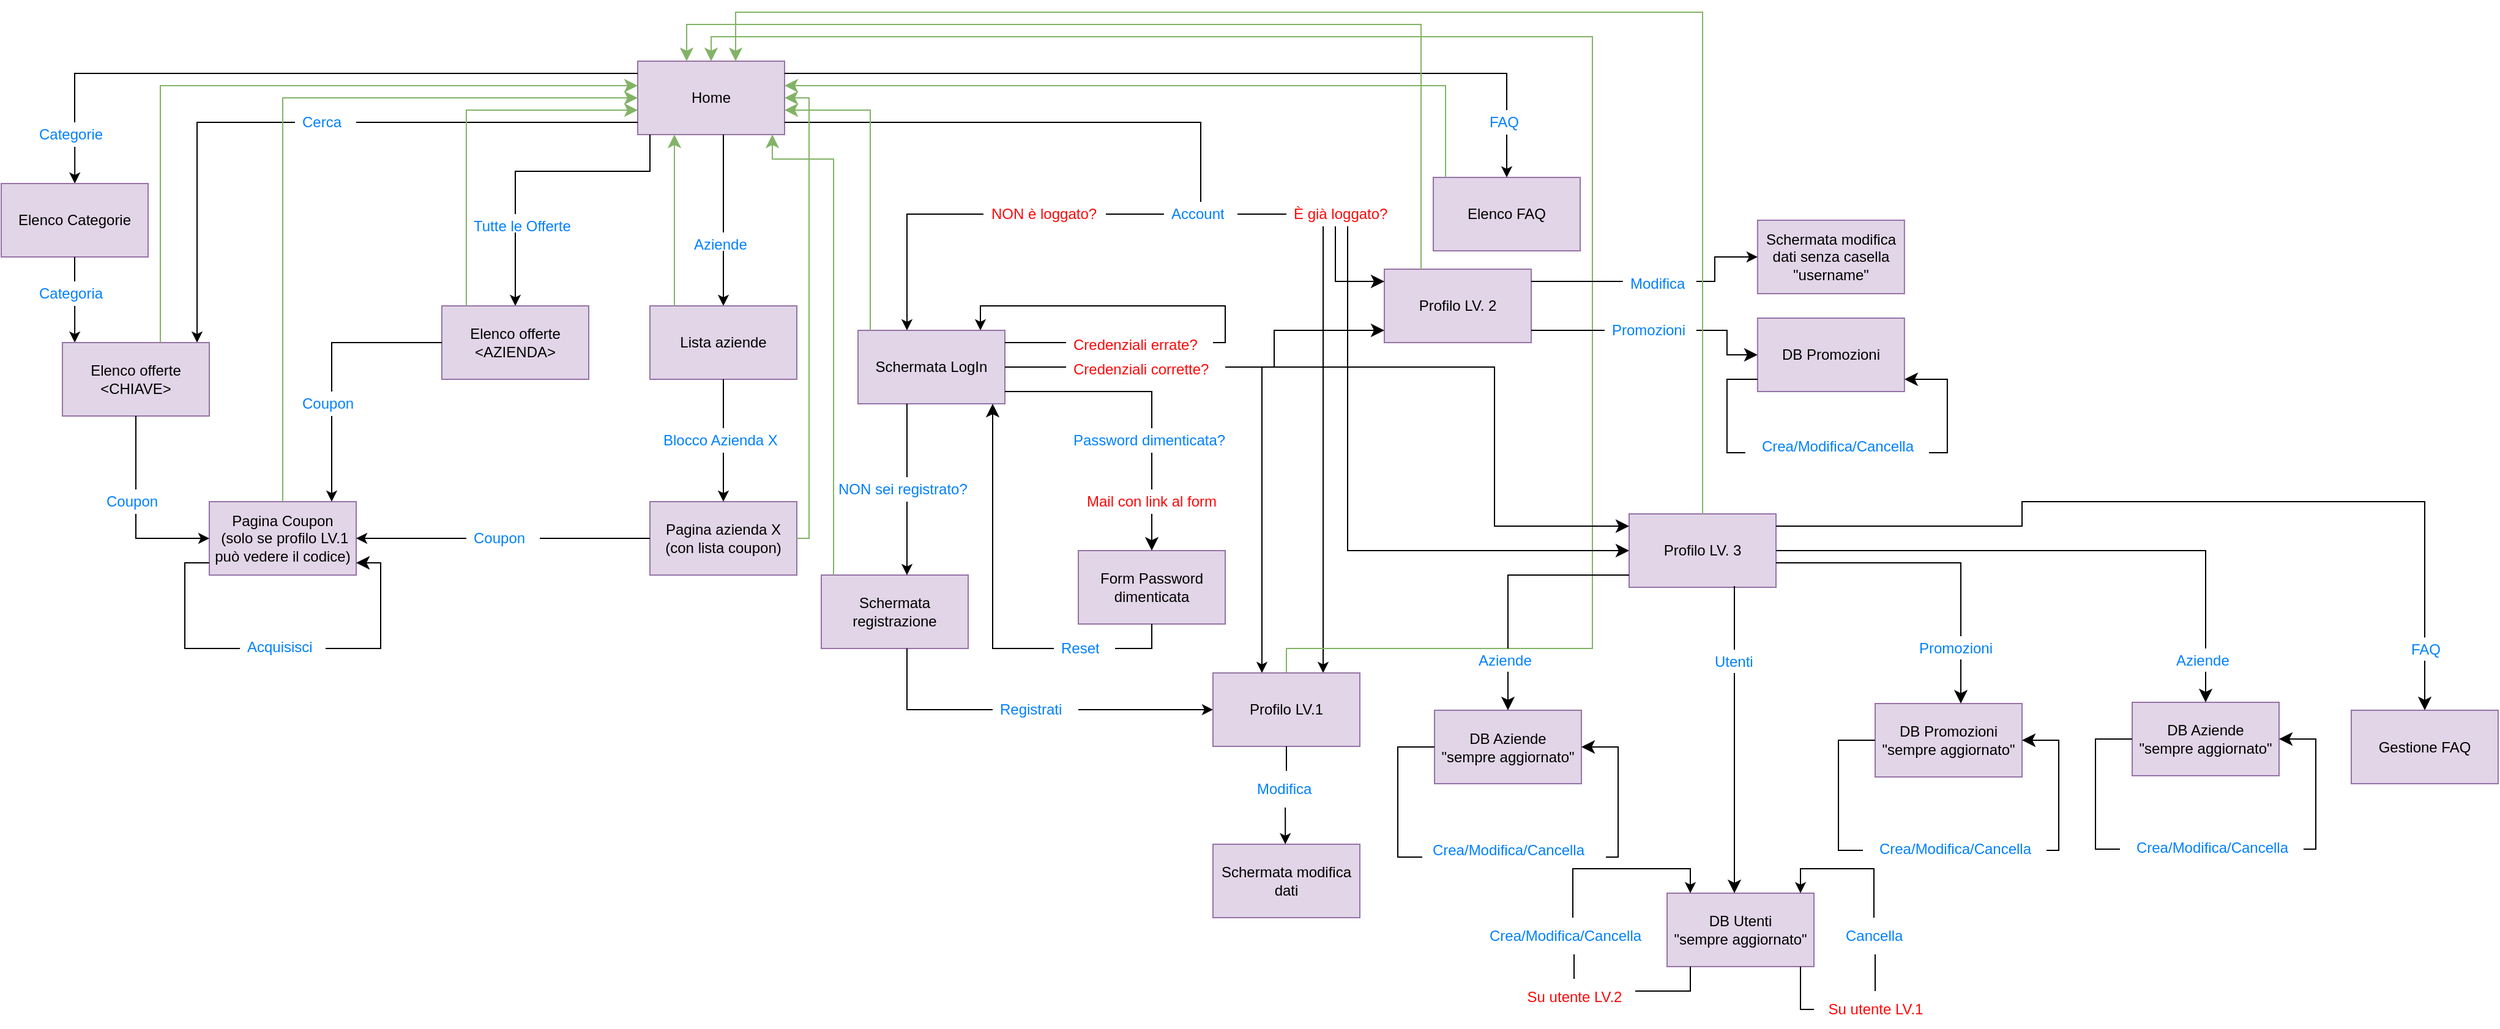 <mxfile version="21.2.9" type="device">
  <diagram name="Page-1" id="c4S2D4guLHL56aYuTjdg">
    <mxGraphModel dx="2358" dy="1069" grid="1" gridSize="10" guides="1" tooltips="1" connect="1" arrows="1" fold="1" page="1" pageScale="1" pageWidth="827" pageHeight="1169" math="0" shadow="0">
      <root>
        <mxCell id="0" />
        <mxCell id="1" parent="0" />
        <mxCell id="8zPGC6kLLm4aPPDFNiIK-1" value="&lt;div&gt;Home&lt;/div&gt;" style="rounded=0;whiteSpace=wrap;html=1;fillColor=#e1d5e7;strokeColor=#9673a6;" parent="1" vertex="1">
          <mxGeometry x="740" y="120" width="120" height="60" as="geometry" />
        </mxCell>
        <mxCell id="8zPGC6kLLm4aPPDFNiIK-8" value="" style="endArrow=classic;html=1;rounded=0;movable=1;resizable=1;rotatable=1;deletable=1;editable=1;locked=0;connectable=1;edgeStyle=orthogonalEdgeStyle;" parent="1" source="NcC6NG_0m3Hqj47DifXg-135" target="8zPGC6kLLm4aPPDFNiIK-15" edge="1">
          <mxGeometry width="50" height="50" relative="1" as="geometry">
            <mxPoint x="590" y="530" as="sourcePoint" />
            <mxPoint x="250" y="240" as="targetPoint" />
            <Array as="points">
              <mxPoint x="280" y="300" />
              <mxPoint x="280" y="300" />
            </Array>
          </mxGeometry>
        </mxCell>
        <mxCell id="8zPGC6kLLm4aPPDFNiIK-9" value="" style="endArrow=classic;html=1;rounded=0;edgeStyle=orthogonalEdgeStyle;" parent="1" source="NcC6NG_0m3Hqj47DifXg-2" target="8zPGC6kLLm4aPPDFNiIK-15" edge="1">
          <mxGeometry width="50" height="50" relative="1" as="geometry">
            <mxPoint x="600" y="160" as="sourcePoint" />
            <mxPoint x="450" y="240" as="targetPoint" />
            <Array as="points">
              <mxPoint x="380" y="170" />
            </Array>
          </mxGeometry>
        </mxCell>
        <mxCell id="8zPGC6kLLm4aPPDFNiIK-10" value="" style="endArrow=classic;html=1;rounded=0;edgeStyle=orthogonalEdgeStyle;" parent="1" source="NcC6NG_0m3Hqj47DifXg-5" target="8zPGC6kLLm4aPPDFNiIK-14" edge="1">
          <mxGeometry width="50" height="50" relative="1" as="geometry">
            <mxPoint x="610" y="170" as="sourcePoint" />
            <mxPoint x="650" y="240" as="targetPoint" />
            <Array as="points">
              <mxPoint x="640" y="300" />
              <mxPoint x="640" y="300" />
            </Array>
          </mxGeometry>
        </mxCell>
        <mxCell id="8zPGC6kLLm4aPPDFNiIK-11" value="" style="endArrow=classic;html=1;rounded=0;edgeStyle=orthogonalEdgeStyle;" parent="1" source="NcC6NG_0m3Hqj47DifXg-7" target="8zPGC6kLLm4aPPDFNiIK-16" edge="1">
          <mxGeometry width="50" height="50" relative="1" as="geometry">
            <mxPoint x="636" y="190" as="sourcePoint" />
            <mxPoint x="850" y="240" as="targetPoint" />
            <Array as="points">
              <mxPoint x="810" y="300" />
              <mxPoint x="810" y="300" />
            </Array>
          </mxGeometry>
        </mxCell>
        <mxCell id="8zPGC6kLLm4aPPDFNiIK-12" value="" style="endArrow=none;html=1;rounded=0;edgeStyle=orthogonalEdgeStyle;" parent="1" source="8zPGC6kLLm4aPPDFNiIK-1" target="NcC6NG_0m3Hqj47DifXg-10" edge="1">
          <mxGeometry width="50" height="50" relative="1" as="geometry">
            <mxPoint x="600" y="168" as="sourcePoint" />
            <mxPoint x="1130" y="240" as="targetPoint" />
            <Array as="points">
              <mxPoint x="1200" y="170" />
              <mxPoint x="1200" y="245" />
            </Array>
          </mxGeometry>
        </mxCell>
        <mxCell id="8zPGC6kLLm4aPPDFNiIK-13" value="" style="endArrow=none;html=1;rounded=0;edgeStyle=orthogonalEdgeStyle;" parent="1" source="8zPGC6kLLm4aPPDFNiIK-1" target="NcC6NG_0m3Hqj47DifXg-13" edge="1">
          <mxGeometry width="50" height="50" relative="1" as="geometry">
            <mxPoint x="600" y="160" as="sourcePoint" />
            <mxPoint x="1450" y="160" as="targetPoint" />
            <Array as="points">
              <mxPoint x="1450" y="130" />
            </Array>
          </mxGeometry>
        </mxCell>
        <mxCell id="8zPGC6kLLm4aPPDFNiIK-14" value="&lt;div&gt;Elenco offerte&lt;/div&gt;&lt;div&gt;&amp;lt;AZIENDA&amp;gt;&lt;/div&gt;" style="rounded=0;whiteSpace=wrap;html=1;fillColor=#e1d5e7;strokeColor=#9673a6;" parent="1" vertex="1">
          <mxGeometry x="580" y="320" width="120" height="60" as="geometry" />
        </mxCell>
        <mxCell id="8zPGC6kLLm4aPPDFNiIK-15" value="&lt;div&gt;Elenco offerte&lt;/div&gt;&lt;div&gt;&amp;lt;CHIAVE&amp;gt;&lt;/div&gt;" style="rounded=0;whiteSpace=wrap;html=1;fillColor=#e1d5e7;strokeColor=#9673a6;" parent="1" vertex="1">
          <mxGeometry x="270" y="350" width="120" height="60" as="geometry" />
        </mxCell>
        <mxCell id="8zPGC6kLLm4aPPDFNiIK-16" value="Lista aziende" style="rounded=0;whiteSpace=wrap;html=1;fillColor=#e1d5e7;strokeColor=#9673a6;" parent="1" vertex="1">
          <mxGeometry x="750" y="320" width="120" height="60" as="geometry" />
        </mxCell>
        <mxCell id="8zPGC6kLLm4aPPDFNiIK-17" value="&lt;div&gt;Pagina azienda X&lt;br&gt;&lt;/div&gt;&lt;div&gt;(con lista coupon)&lt;br&gt;&lt;/div&gt;" style="rounded=0;whiteSpace=wrap;html=1;fillColor=#e1d5e7;strokeColor=#9673a6;" parent="1" vertex="1">
          <mxGeometry x="750" y="480" width="120" height="60" as="geometry" />
        </mxCell>
        <mxCell id="8zPGC6kLLm4aPPDFNiIK-18" value="&lt;div&gt;Pagina Coupon&lt;/div&gt;&lt;div&gt;&amp;nbsp;(solo se profilo LV.1 può vedere il codice)&lt;/div&gt;" style="rounded=0;whiteSpace=wrap;html=1;fillColor=#e1d5e7;strokeColor=#9673a6;" parent="1" vertex="1">
          <mxGeometry x="390" y="480" width="120" height="60" as="geometry" />
        </mxCell>
        <mxCell id="8zPGC6kLLm4aPPDFNiIK-19" value="&lt;div&gt;Schermata LogIn&lt;/div&gt;" style="rounded=0;whiteSpace=wrap;html=1;fillColor=#e1d5e7;strokeColor=#9673a6;" parent="1" vertex="1">
          <mxGeometry x="920" y="340" width="120" height="60" as="geometry" />
        </mxCell>
        <mxCell id="8zPGC6kLLm4aPPDFNiIK-20" value="&lt;div&gt;Elenco FAQ&lt;/div&gt;" style="rounded=0;whiteSpace=wrap;html=1;fillColor=#e1d5e7;strokeColor=#9673a6;" parent="1" vertex="1">
          <mxGeometry x="1390" y="215" width="120" height="60" as="geometry" />
        </mxCell>
        <mxCell id="8zPGC6kLLm4aPPDFNiIK-23" value="" style="endArrow=classic;html=1;rounded=0;edgeStyle=orthogonalEdgeStyle;" parent="1" source="NcC6NG_0m3Hqj47DifXg-137" target="8zPGC6kLLm4aPPDFNiIK-18" edge="1">
          <mxGeometry width="50" height="50" relative="1" as="geometry">
            <mxPoint x="760" y="430" as="sourcePoint" />
            <mxPoint x="810" y="380" as="targetPoint" />
            <Array as="points">
              <mxPoint x="330" y="510" />
            </Array>
          </mxGeometry>
        </mxCell>
        <mxCell id="8zPGC6kLLm4aPPDFNiIK-24" value="" style="endArrow=classic;html=1;rounded=0;edgeStyle=orthogonalEdgeStyle;" parent="1" source="NcC6NG_0m3Hqj47DifXg-13" target="8zPGC6kLLm4aPPDFNiIK-20" edge="1">
          <mxGeometry width="50" height="50" relative="1" as="geometry">
            <mxPoint x="1450" y="300" as="sourcePoint" />
            <mxPoint x="1010" y="380" as="targetPoint" />
            <Array as="points">
              <mxPoint x="1450" y="230" />
              <mxPoint x="1450" y="230" />
            </Array>
          </mxGeometry>
        </mxCell>
        <mxCell id="8zPGC6kLLm4aPPDFNiIK-27" value="Schermata registrazione" style="rounded=0;whiteSpace=wrap;html=1;fillColor=#e1d5e7;strokeColor=#9673a6;" parent="1" vertex="1">
          <mxGeometry x="890" y="540" width="120" height="60" as="geometry" />
        </mxCell>
        <mxCell id="8zPGC6kLLm4aPPDFNiIK-29" value="" style="endArrow=classic;html=1;rounded=0;edgeStyle=orthogonalEdgeStyle;" parent="1" source="NcC6NG_0m3Hqj47DifXg-22" target="8zPGC6kLLm4aPPDFNiIK-27" edge="1">
          <mxGeometry width="50" height="50" relative="1" as="geometry">
            <mxPoint x="1140" y="410" as="sourcePoint" />
            <mxPoint x="1260" y="470" as="targetPoint" />
            <Array as="points">
              <mxPoint x="960" y="490" />
              <mxPoint x="960" y="490" />
            </Array>
          </mxGeometry>
        </mxCell>
        <mxCell id="8zPGC6kLLm4aPPDFNiIK-30" value="" style="endArrow=classic;html=1;rounded=0;edgeStyle=orthogonalEdgeStyle;" parent="1" source="NcC6NG_0m3Hqj47DifXg-34" target="8zPGC6kLLm4aPPDFNiIK-26" edge="1">
          <mxGeometry width="50" height="50" relative="1" as="geometry">
            <mxPoint x="760" y="480" as="sourcePoint" />
            <mxPoint x="1170" y="650" as="targetPoint" />
            <Array as="points" />
          </mxGeometry>
        </mxCell>
        <mxCell id="8zPGC6kLLm4aPPDFNiIK-32" value="" style="endArrow=classic;html=1;rounded=0;edgeStyle=orthogonalEdgeStyle;" parent="1" source="NcC6NG_0m3Hqj47DifXg-38" target="8zPGC6kLLm4aPPDFNiIK-18" edge="1">
          <mxGeometry width="50" height="50" relative="1" as="geometry">
            <mxPoint x="760" y="500" as="sourcePoint" />
            <mxPoint x="810" y="450" as="targetPoint" />
            <Array as="points">
              <mxPoint x="490" y="440" />
              <mxPoint x="490" y="440" />
            </Array>
          </mxGeometry>
        </mxCell>
        <mxCell id="8zPGC6kLLm4aPPDFNiIK-34" value="" style="endArrow=classic;html=1;rounded=0;" parent="1" source="NcC6NG_0m3Hqj47DifXg-36" target="8zPGC6kLLm4aPPDFNiIK-17" edge="1">
          <mxGeometry width="50" height="50" relative="1" as="geometry">
            <mxPoint x="760" y="500" as="sourcePoint" />
            <mxPoint x="810" y="450" as="targetPoint" />
          </mxGeometry>
        </mxCell>
        <mxCell id="8zPGC6kLLm4aPPDFNiIK-35" value="" style="endArrow=classic;html=1;rounded=0;edgeStyle=orthogonalEdgeStyle;" parent="1" source="NcC6NG_0m3Hqj47DifXg-133" target="8zPGC6kLLm4aPPDFNiIK-18" edge="1">
          <mxGeometry width="50" height="50" relative="1" as="geometry">
            <mxPoint x="760" y="500" as="sourcePoint" />
            <mxPoint x="810" y="450" as="targetPoint" />
          </mxGeometry>
        </mxCell>
        <mxCell id="NcC6NG_0m3Hqj47DifXg-3" value="" style="endArrow=none;html=1;rounded=0;edgeStyle=orthogonalEdgeStyle;" parent="1" source="8zPGC6kLLm4aPPDFNiIK-1" target="NcC6NG_0m3Hqj47DifXg-2" edge="1">
          <mxGeometry width="50" height="50" relative="1" as="geometry">
            <mxPoint x="740" y="150" as="sourcePoint" />
            <mxPoint x="450" y="240" as="targetPoint" />
            <Array as="points">
              <mxPoint x="550" y="170" />
              <mxPoint x="550" y="170" />
            </Array>
          </mxGeometry>
        </mxCell>
        <mxCell id="NcC6NG_0m3Hqj47DifXg-2" value="Cerca" style="text;strokeColor=none;fillColor=none;align=left;verticalAlign=middle;spacingLeft=4;spacingRight=4;overflow=hidden;points=[[0,0.5],[1,0.5]];portConstraint=eastwest;rotatable=0;whiteSpace=wrap;html=1;fontColor=#0080FF;" parent="1" vertex="1">
          <mxGeometry x="460" y="160" width="50" height="20" as="geometry" />
        </mxCell>
        <mxCell id="NcC6NG_0m3Hqj47DifXg-4" value="" style="endArrow=none;html=1;rounded=0;movable=1;resizable=1;rotatable=1;deletable=1;editable=1;locked=0;connectable=1;edgeStyle=orthogonalEdgeStyle;" parent="1" source="8zPGC6kLLm4aPPDFNiIK-1" target="NcC6NG_0m3Hqj47DifXg-1" edge="1">
          <mxGeometry width="50" height="50" relative="1" as="geometry">
            <mxPoint x="740" y="150" as="sourcePoint" />
            <mxPoint x="250" y="240" as="targetPoint" />
            <Array as="points">
              <mxPoint x="280" y="130" />
            </Array>
          </mxGeometry>
        </mxCell>
        <mxCell id="NcC6NG_0m3Hqj47DifXg-1" value="&lt;div&gt;Categorie&lt;/div&gt;" style="text;strokeColor=none;fillColor=none;align=left;verticalAlign=middle;spacingLeft=4;spacingRight=4;overflow=hidden;points=[[0,0.5],[1,0.5]];portConstraint=eastwest;rotatable=0;whiteSpace=wrap;html=1;fontColor=#0080ff;" parent="1" vertex="1">
          <mxGeometry x="245.06" y="170" width="70" height="20" as="geometry" />
        </mxCell>
        <mxCell id="NcC6NG_0m3Hqj47DifXg-6" value="" style="endArrow=none;html=1;rounded=0;edgeStyle=orthogonalEdgeStyle;" parent="1" source="8zPGC6kLLm4aPPDFNiIK-1" target="NcC6NG_0m3Hqj47DifXg-5" edge="1">
          <mxGeometry width="50" height="50" relative="1" as="geometry">
            <mxPoint x="740" y="150" as="sourcePoint" />
            <mxPoint x="650" y="240" as="targetPoint" />
            <Array as="points">
              <mxPoint x="750" y="210" />
              <mxPoint x="640" y="210" />
            </Array>
          </mxGeometry>
        </mxCell>
        <mxCell id="NcC6NG_0m3Hqj47DifXg-5" value="&lt;div&gt;Tutte le Offerte&lt;/div&gt;" style="text;strokeColor=none;fillColor=none;align=left;verticalAlign=middle;spacingLeft=4;spacingRight=4;overflow=hidden;points=[[0,0.5],[1,0.5]];portConstraint=eastwest;rotatable=0;whiteSpace=wrap;html=1;fontColor=#0080ff;" parent="1" vertex="1">
          <mxGeometry x="600" y="245" width="90" height="15" as="geometry" />
        </mxCell>
        <mxCell id="NcC6NG_0m3Hqj47DifXg-7" value="&lt;div&gt;Aziende&lt;/div&gt;" style="text;strokeColor=none;fillColor=none;align=left;verticalAlign=middle;spacingLeft=4;spacingRight=4;overflow=hidden;points=[[0,0.5],[1,0.5]];portConstraint=eastwest;rotatable=0;whiteSpace=wrap;html=1;fontColor=#0080FF;" parent="1" vertex="1">
          <mxGeometry x="780" y="260" width="60" height="15" as="geometry" />
        </mxCell>
        <mxCell id="NcC6NG_0m3Hqj47DifXg-9" value="" style="endArrow=none;html=1;rounded=0;edgeStyle=orthogonalEdgeStyle;" parent="1" source="8zPGC6kLLm4aPPDFNiIK-1" target="NcC6NG_0m3Hqj47DifXg-7" edge="1">
          <mxGeometry width="50" height="50" relative="1" as="geometry">
            <mxPoint x="920" y="255" as="sourcePoint" />
            <mxPoint x="860" y="350" as="targetPoint" />
            <Array as="points">
              <mxPoint x="810" y="220" />
              <mxPoint x="810" y="220" />
            </Array>
          </mxGeometry>
        </mxCell>
        <mxCell id="NcC6NG_0m3Hqj47DifXg-10" value="&lt;div&gt;Account&lt;/div&gt;" style="text;strokeColor=none;fillColor=none;align=left;verticalAlign=middle;spacingLeft=4;spacingRight=4;overflow=hidden;points=[[0,0.5],[1,0.5]];portConstraint=eastwest;rotatable=0;whiteSpace=wrap;html=1;fontColor=#0080FF;" parent="1" vertex="1">
          <mxGeometry x="1170" y="235" width="60" height="20" as="geometry" />
        </mxCell>
        <mxCell id="NcC6NG_0m3Hqj47DifXg-12" value="" style="endArrow=classic;html=1;rounded=0;edgeStyle=orthogonalEdgeStyle;" parent="1" source="NcC6NG_0m3Hqj47DifXg-18" target="8zPGC6kLLm4aPPDFNiIK-19" edge="1">
          <mxGeometry width="50" height="50" relative="1" as="geometry">
            <mxPoint x="1050" y="220" as="sourcePoint" />
            <mxPoint x="1270" y="220" as="targetPoint" />
            <Array as="points">
              <mxPoint x="960" y="245" />
            </Array>
          </mxGeometry>
        </mxCell>
        <mxCell id="NcC6NG_0m3Hqj47DifXg-13" value="FAQ" style="text;strokeColor=none;fillColor=none;align=left;verticalAlign=middle;spacingLeft=4;spacingRight=4;overflow=hidden;points=[[0,0.5],[1,0.5]];portConstraint=eastwest;rotatable=0;whiteSpace=wrap;html=1;fontColor=#0080FF;" parent="1" vertex="1">
          <mxGeometry x="1430" y="160" width="40" height="20" as="geometry" />
        </mxCell>
        <mxCell id="NcC6NG_0m3Hqj47DifXg-15" value="" style="endArrow=classic;html=1;rounded=0;movable=1;resizable=1;rotatable=1;deletable=1;editable=1;locked=0;connectable=1;edgeStyle=orthogonalEdgeStyle;" parent="1" source="NcC6NG_0m3Hqj47DifXg-1" target="NcC6NG_0m3Hqj47DifXg-14" edge="1">
          <mxGeometry width="50" height="50" relative="1" as="geometry">
            <mxPoint x="280" y="200" as="sourcePoint" />
            <mxPoint x="280" y="320" as="targetPoint" />
            <Array as="points">
              <mxPoint x="280" y="210" />
              <mxPoint x="280" y="210" />
            </Array>
          </mxGeometry>
        </mxCell>
        <mxCell id="NcC6NG_0m3Hqj47DifXg-14" value="&lt;div&gt;Elenco Categorie&lt;/div&gt;" style="rounded=0;whiteSpace=wrap;html=1;fillColor=#e1d5e7;strokeColor=#9673a6;" parent="1" vertex="1">
          <mxGeometry x="220" y="220" width="120" height="60" as="geometry" />
        </mxCell>
        <mxCell id="NcC6NG_0m3Hqj47DifXg-17" value="" style="endArrow=none;html=1;rounded=0;edgeStyle=orthogonalEdgeStyle;" parent="1" source="NcC6NG_0m3Hqj47DifXg-10" target="NcC6NG_0m3Hqj47DifXg-16" edge="1">
          <mxGeometry width="50" height="50" relative="1" as="geometry">
            <mxPoint x="1150" y="245" as="sourcePoint" />
            <mxPoint x="1250" y="460" as="targetPoint" />
            <Array as="points" />
          </mxGeometry>
        </mxCell>
        <mxCell id="NcC6NG_0m3Hqj47DifXg-16" value="È già loggato?" style="text;strokeColor=none;fillColor=none;align=left;verticalAlign=middle;spacingLeft=4;spacingRight=4;overflow=hidden;points=[[0,0.5],[1,0.5]];portConstraint=eastwest;rotatable=0;whiteSpace=wrap;html=1;fontColor=#FF0808;" parent="1" vertex="1">
          <mxGeometry x="1270" y="235" width="90" height="20" as="geometry" />
        </mxCell>
        <mxCell id="NcC6NG_0m3Hqj47DifXg-19" value="" style="endArrow=none;html=1;rounded=0;edgeStyle=orthogonalEdgeStyle;" parent="1" source="NcC6NG_0m3Hqj47DifXg-10" target="NcC6NG_0m3Hqj47DifXg-18" edge="1">
          <mxGeometry width="50" height="50" relative="1" as="geometry">
            <mxPoint x="1090" y="245" as="sourcePoint" />
            <mxPoint x="1010" y="340" as="targetPoint" />
            <Array as="points" />
          </mxGeometry>
        </mxCell>
        <mxCell id="NcC6NG_0m3Hqj47DifXg-18" value="NON è loggato?" style="text;strokeColor=none;fillColor=none;align=left;verticalAlign=middle;spacingLeft=4;spacingRight=4;overflow=hidden;points=[[0,0.5],[1,0.5]];portConstraint=eastwest;rotatable=0;whiteSpace=wrap;html=1;fontColor=#FF0808;" parent="1" vertex="1">
          <mxGeometry x="1022.5" y="235" width="100" height="20" as="geometry" />
        </mxCell>
        <mxCell id="NcC6NG_0m3Hqj47DifXg-20" value="" style="endArrow=classic;html=1;rounded=0;edgeStyle=orthogonalEdgeStyle;" parent="1" source="NcC6NG_0m3Hqj47DifXg-16" target="8zPGC6kLLm4aPPDFNiIK-26" edge="1">
          <mxGeometry width="50" height="50" relative="1" as="geometry">
            <mxPoint x="1220" y="285" as="sourcePoint" />
            <mxPoint x="1315" y="620" as="targetPoint" />
            <Array as="points">
              <mxPoint x="1300" y="350" />
              <mxPoint x="1300" y="350" />
            </Array>
          </mxGeometry>
        </mxCell>
        <mxCell id="NcC6NG_0m3Hqj47DifXg-23" value="" style="endArrow=none;html=1;rounded=0;edgeStyle=orthogonalEdgeStyle;" parent="1" source="8zPGC6kLLm4aPPDFNiIK-19" target="NcC6NG_0m3Hqj47DifXg-22" edge="1">
          <mxGeometry width="50" height="50" relative="1" as="geometry">
            <mxPoint x="1010" y="400" as="sourcePoint" />
            <mxPoint x="1010" y="460" as="targetPoint" />
            <Array as="points">
              <mxPoint x="960" y="410" />
              <mxPoint x="960" y="410" />
            </Array>
          </mxGeometry>
        </mxCell>
        <mxCell id="NcC6NG_0m3Hqj47DifXg-22" value="&lt;font color=&quot;#0080ff&quot;&gt;NON sei registrato?&lt;/font&gt;" style="text;strokeColor=none;fillColor=none;align=left;verticalAlign=middle;spacingLeft=4;spacingRight=4;overflow=hidden;points=[[0,0.5],[1,0.5]];portConstraint=eastwest;rotatable=0;whiteSpace=wrap;html=1;fontColor=#FF0808;" parent="1" vertex="1">
          <mxGeometry x="897.5" y="460" width="125" height="20" as="geometry" />
        </mxCell>
        <mxCell id="NcC6NG_0m3Hqj47DifXg-24" value="" style="endArrow=classic;html=1;rounded=0;edgeStyle=orthogonalEdgeStyle;" parent="1" source="NcC6NG_0m3Hqj47DifXg-27" target="8zPGC6kLLm4aPPDFNiIK-26" edge="1">
          <mxGeometry width="50" height="50" relative="1" as="geometry">
            <mxPoint x="1060" y="470" as="sourcePoint" />
            <mxPoint x="1250.059" y="620" as="targetPoint" />
            <Array as="points">
              <mxPoint x="1250" y="370" />
            </Array>
          </mxGeometry>
        </mxCell>
        <mxCell id="NcC6NG_0m3Hqj47DifXg-28" value="" style="endArrow=none;html=1;rounded=0;edgeStyle=orthogonalEdgeStyle;" parent="1" source="8zPGC6kLLm4aPPDFNiIK-19" target="NcC6NG_0m3Hqj47DifXg-27" edge="1">
          <mxGeometry width="50" height="50" relative="1" as="geometry">
            <mxPoint x="1070" y="370" as="sourcePoint" />
            <mxPoint x="1270" y="520" as="targetPoint" />
            <Array as="points" />
          </mxGeometry>
        </mxCell>
        <mxCell id="NcC6NG_0m3Hqj47DifXg-27" value="Credenziali corrette?" style="text;strokeColor=none;fillColor=none;align=left;verticalAlign=middle;spacingLeft=4;spacingRight=4;overflow=hidden;points=[[0,0.5],[1,0.5]];portConstraint=eastwest;rotatable=0;whiteSpace=wrap;html=1;fontColor=#FF0808;" parent="1" vertex="1">
          <mxGeometry x="1090" y="362.5" width="130" height="15" as="geometry" />
        </mxCell>
        <mxCell id="NcC6NG_0m3Hqj47DifXg-31" value="Credenziali errate?" style="text;strokeColor=none;fillColor=none;align=left;verticalAlign=middle;spacingLeft=4;spacingRight=4;overflow=hidden;points=[[0,0.5],[1,0.5]];portConstraint=eastwest;rotatable=0;whiteSpace=wrap;html=1;fontColor=#FF0808;" parent="1" vertex="1">
          <mxGeometry x="1090" y="342.5" width="120" height="15" as="geometry" />
        </mxCell>
        <mxCell id="NcC6NG_0m3Hqj47DifXg-32" value="" style="endArrow=none;html=1;rounded=0;edgeStyle=orthogonalEdgeStyle;" parent="1" source="8zPGC6kLLm4aPPDFNiIK-19" target="NcC6NG_0m3Hqj47DifXg-31" edge="1">
          <mxGeometry width="50" height="50" relative="1" as="geometry">
            <mxPoint x="1080" y="400" as="sourcePoint" />
            <mxPoint x="1130" y="400" as="targetPoint" />
            <Array as="points">
              <mxPoint x="1080" y="350" />
              <mxPoint x="1080" y="350" />
            </Array>
          </mxGeometry>
        </mxCell>
        <mxCell id="NcC6NG_0m3Hqj47DifXg-33" value="" style="endArrow=classic;html=1;rounded=0;edgeStyle=orthogonalEdgeStyle;" parent="1" source="NcC6NG_0m3Hqj47DifXg-31" target="8zPGC6kLLm4aPPDFNiIK-19" edge="1">
          <mxGeometry width="50" height="50" relative="1" as="geometry">
            <mxPoint x="1170" y="450" as="sourcePoint" />
            <mxPoint x="1280" y="340" as="targetPoint" />
            <Array as="points">
              <mxPoint x="1220" y="350" />
              <mxPoint x="1220" y="320" />
              <mxPoint x="1020" y="320" />
            </Array>
          </mxGeometry>
        </mxCell>
        <mxCell id="NcC6NG_0m3Hqj47DifXg-35" value="" style="endArrow=none;html=1;rounded=0;edgeStyle=orthogonalEdgeStyle;" parent="1" source="8zPGC6kLLm4aPPDFNiIK-27" target="NcC6NG_0m3Hqj47DifXg-34" edge="1">
          <mxGeometry width="50" height="50" relative="1" as="geometry">
            <mxPoint x="910" y="660" as="sourcePoint" />
            <mxPoint x="1241" y="650" as="targetPoint" />
            <Array as="points">
              <mxPoint x="960" y="650" />
            </Array>
          </mxGeometry>
        </mxCell>
        <mxCell id="NcC6NG_0m3Hqj47DifXg-34" value="&lt;div&gt;Registrati&lt;/div&gt;" style="text;strokeColor=none;fillColor=none;align=left;verticalAlign=middle;spacingLeft=4;spacingRight=4;overflow=hidden;points=[[0,0.5],[1,0.5]];portConstraint=eastwest;rotatable=0;whiteSpace=wrap;html=1;fontColor=#0080FF;" parent="1" vertex="1">
          <mxGeometry x="1030" y="637.5" width="70" height="25" as="geometry" />
        </mxCell>
        <mxCell id="NcC6NG_0m3Hqj47DifXg-37" value="" style="endArrow=none;html=1;rounded=0;" parent="1" source="8zPGC6kLLm4aPPDFNiIK-16" target="NcC6NG_0m3Hqj47DifXg-36" edge="1">
          <mxGeometry width="50" height="50" relative="1" as="geometry">
            <mxPoint x="830" y="380" as="sourcePoint" />
            <mxPoint x="830" y="450" as="targetPoint" />
          </mxGeometry>
        </mxCell>
        <mxCell id="NcC6NG_0m3Hqj47DifXg-36" value="&lt;font color=&quot;#0080ff&quot;&gt;Blocco Azienda X&lt;/font&gt;" style="text;strokeColor=none;fillColor=none;align=left;verticalAlign=middle;spacingLeft=4;spacingRight=4;overflow=hidden;points=[[0,0.5],[1,0.5]];portConstraint=eastwest;rotatable=0;whiteSpace=wrap;html=1;" parent="1" vertex="1">
          <mxGeometry x="755" y="420" width="110" height="20" as="geometry" />
        </mxCell>
        <mxCell id="NcC6NG_0m3Hqj47DifXg-39" value="" style="endArrow=none;html=1;rounded=0;edgeStyle=orthogonalEdgeStyle;" parent="1" source="8zPGC6kLLm4aPPDFNiIK-14" target="NcC6NG_0m3Hqj47DifXg-38" edge="1">
          <mxGeometry width="50" height="50" relative="1" as="geometry">
            <mxPoint x="580" y="350" as="sourcePoint" />
            <mxPoint x="500" y="480" as="targetPoint" />
            <Array as="points">
              <mxPoint x="490" y="350" />
            </Array>
          </mxGeometry>
        </mxCell>
        <mxCell id="NcC6NG_0m3Hqj47DifXg-38" value="&lt;font color=&quot;#0080ff&quot;&gt;Coupon&lt;br&gt;&lt;/font&gt;" style="text;strokeColor=none;fillColor=none;align=left;verticalAlign=middle;spacingLeft=4;spacingRight=4;overflow=hidden;points=[[0,0.5],[1,0.5]];portConstraint=eastwest;rotatable=0;whiteSpace=wrap;html=1;" parent="1" vertex="1">
          <mxGeometry x="460" y="390" width="60" height="20" as="geometry" />
        </mxCell>
        <mxCell id="NcC6NG_0m3Hqj47DifXg-83" value="&lt;font color=&quot;#0080ff&quot;&gt;Password dimenticata?&lt;br&gt;&lt;/font&gt;" style="text;strokeColor=none;fillColor=none;align=left;verticalAlign=middle;spacingLeft=4;spacingRight=4;overflow=hidden;points=[[0,0.5],[1,0.5]];portConstraint=eastwest;rotatable=0;whiteSpace=wrap;html=1;fontColor=#FF0808;" parent="1" vertex="1">
          <mxGeometry x="1090" y="420" width="140" height="20" as="geometry" />
        </mxCell>
        <mxCell id="NcC6NG_0m3Hqj47DifXg-84" value="" style="edgeStyle=segmentEdgeStyle;endArrow=none;html=1;curved=0;rounded=0;endSize=8;startSize=8;sourcePerimeterSpacing=0;targetPerimeterSpacing=0;" parent="1" source="8zPGC6kLLm4aPPDFNiIK-19" target="NcC6NG_0m3Hqj47DifXg-83" edge="1">
          <mxGeometry width="100" relative="1" as="geometry">
            <mxPoint x="1060" y="420" as="sourcePoint" />
            <mxPoint x="1160" y="430" as="targetPoint" />
            <Array as="points">
              <mxPoint x="1160" y="390" />
            </Array>
          </mxGeometry>
        </mxCell>
        <mxCell id="NcC6NG_0m3Hqj47DifXg-85" value="Form Password dimenticata" style="rounded=0;whiteSpace=wrap;html=1;fillColor=#e1d5e7;strokeColor=#9673a6;" parent="1" vertex="1">
          <mxGeometry x="1100" y="520" width="120" height="60" as="geometry" />
        </mxCell>
        <mxCell id="NcC6NG_0m3Hqj47DifXg-86" value="" style="edgeStyle=segmentEdgeStyle;endArrow=classic;html=1;curved=0;rounded=0;endSize=8;startSize=8;sourcePerimeterSpacing=0;targetPerimeterSpacing=0;" parent="1" source="NcC6NG_0m3Hqj47DifXg-91" target="NcC6NG_0m3Hqj47DifXg-85" edge="1">
          <mxGeometry width="100" relative="1" as="geometry">
            <mxPoint x="1100" y="470" as="sourcePoint" />
            <mxPoint x="1200" y="510" as="targetPoint" />
            <Array as="points">
              <mxPoint x="1160" y="490" />
              <mxPoint x="1160" y="490" />
            </Array>
          </mxGeometry>
        </mxCell>
        <mxCell id="NcC6NG_0m3Hqj47DifXg-88" value="&lt;font color=&quot;#0080ff&quot;&gt;Reset&lt;br&gt;&lt;/font&gt;" style="text;strokeColor=none;fillColor=none;align=left;verticalAlign=middle;spacingLeft=4;spacingRight=4;overflow=hidden;points=[[0,0.5],[1,0.5]];portConstraint=eastwest;rotatable=0;whiteSpace=wrap;html=1;fontColor=#FF0808;" parent="1" vertex="1">
          <mxGeometry x="1080" y="590" width="50" height="20" as="geometry" />
        </mxCell>
        <mxCell id="NcC6NG_0m3Hqj47DifXg-89" value="" style="edgeStyle=segmentEdgeStyle;endArrow=none;html=1;curved=0;rounded=0;endSize=8;startSize=8;sourcePerimeterSpacing=0;targetPerimeterSpacing=0;" parent="1" source="NcC6NG_0m3Hqj47DifXg-85" target="NcC6NG_0m3Hqj47DifXg-88" edge="1">
          <mxGeometry width="100" relative="1" as="geometry">
            <mxPoint x="1060" y="620" as="sourcePoint" />
            <mxPoint x="1160" y="660" as="targetPoint" />
            <Array as="points">
              <mxPoint x="1160" y="600" />
            </Array>
          </mxGeometry>
        </mxCell>
        <mxCell id="NcC6NG_0m3Hqj47DifXg-90" value="" style="edgeStyle=segmentEdgeStyle;endArrow=classic;html=1;curved=0;rounded=0;endSize=8;startSize=8;sourcePerimeterSpacing=0;targetPerimeterSpacing=0;" parent="1" source="NcC6NG_0m3Hqj47DifXg-88" target="8zPGC6kLLm4aPPDFNiIK-19" edge="1">
          <mxGeometry width="100" relative="1" as="geometry">
            <mxPoint x="1090" y="650" as="sourcePoint" />
            <mxPoint x="1060" y="460" as="targetPoint" />
            <Array as="points">
              <mxPoint x="1030" y="600" />
            </Array>
          </mxGeometry>
        </mxCell>
        <mxCell id="NcC6NG_0m3Hqj47DifXg-92" value="" style="edgeStyle=segmentEdgeStyle;endArrow=none;html=1;curved=0;rounded=0;endSize=8;startSize=8;sourcePerimeterSpacing=0;targetPerimeterSpacing=0;" parent="1" source="NcC6NG_0m3Hqj47DifXg-83" target="NcC6NG_0m3Hqj47DifXg-91" edge="1">
          <mxGeometry width="100" relative="1" as="geometry">
            <mxPoint x="1160" y="440" as="sourcePoint" />
            <mxPoint x="1160" y="520" as="targetPoint" />
            <Array as="points" />
          </mxGeometry>
        </mxCell>
        <mxCell id="NcC6NG_0m3Hqj47DifXg-91" value="Mail con link al form" style="text;strokeColor=none;fillColor=none;align=left;verticalAlign=middle;spacingLeft=4;spacingRight=4;overflow=hidden;points=[[0,0.5],[1,0.5]];portConstraint=eastwest;rotatable=0;whiteSpace=wrap;html=1;fontColor=#FF0808;" parent="1" vertex="1">
          <mxGeometry x="1100.5" y="470" width="119" height="20" as="geometry" />
        </mxCell>
        <mxCell id="NcC6NG_0m3Hqj47DifXg-134" value="" style="endArrow=none;html=1;rounded=0;edgeStyle=orthogonalEdgeStyle;" parent="1" source="8zPGC6kLLm4aPPDFNiIK-17" target="NcC6NG_0m3Hqj47DifXg-133" edge="1">
          <mxGeometry width="50" height="50" relative="1" as="geometry">
            <mxPoint x="750" y="510" as="sourcePoint" />
            <mxPoint x="510" y="510" as="targetPoint" />
          </mxGeometry>
        </mxCell>
        <mxCell id="NcC6NG_0m3Hqj47DifXg-133" value="&lt;font color=&quot;#0080ff&quot;&gt;Coupon&lt;br&gt;&lt;/font&gt;" style="text;strokeColor=none;fillColor=none;align=left;verticalAlign=middle;spacingLeft=4;spacingRight=4;overflow=hidden;points=[[0,0.5],[1,0.5]];portConstraint=eastwest;rotatable=0;whiteSpace=wrap;html=1;" parent="1" vertex="1">
          <mxGeometry x="600" y="495" width="60" height="30" as="geometry" />
        </mxCell>
        <mxCell id="NcC6NG_0m3Hqj47DifXg-136" value="" style="endArrow=none;html=1;rounded=0;movable=1;resizable=1;rotatable=1;deletable=1;editable=1;locked=0;connectable=1;edgeStyle=orthogonalEdgeStyle;" parent="1" source="NcC6NG_0m3Hqj47DifXg-14" target="NcC6NG_0m3Hqj47DifXg-135" edge="1">
          <mxGeometry width="50" height="50" relative="1" as="geometry">
            <mxPoint x="280" y="280" as="sourcePoint" />
            <mxPoint x="280" y="350" as="targetPoint" />
            <Array as="points">
              <mxPoint x="280" y="300" />
              <mxPoint x="280" y="300" />
            </Array>
          </mxGeometry>
        </mxCell>
        <mxCell id="NcC6NG_0m3Hqj47DifXg-135" value="&lt;div&gt;Categoria&lt;/div&gt;" style="text;strokeColor=none;fillColor=none;align=left;verticalAlign=middle;spacingLeft=4;spacingRight=4;overflow=hidden;points=[[0,0.5],[1,0.5]];portConstraint=eastwest;rotatable=0;whiteSpace=wrap;html=1;fontColor=#0080ff;" parent="1" vertex="1">
          <mxGeometry x="245.06" y="300" width="70" height="20" as="geometry" />
        </mxCell>
        <mxCell id="NcC6NG_0m3Hqj47DifXg-138" value="" style="endArrow=none;html=1;rounded=0;edgeStyle=orthogonalEdgeStyle;" parent="1" source="8zPGC6kLLm4aPPDFNiIK-15" target="NcC6NG_0m3Hqj47DifXg-137" edge="1">
          <mxGeometry width="50" height="50" relative="1" as="geometry">
            <mxPoint x="330" y="410" as="sourcePoint" />
            <mxPoint x="390" y="490" as="targetPoint" />
            <Array as="points">
              <mxPoint x="330" y="450" />
              <mxPoint x="330" y="450" />
            </Array>
          </mxGeometry>
        </mxCell>
        <mxCell id="NcC6NG_0m3Hqj47DifXg-137" value="&lt;font color=&quot;#0080ff&quot;&gt;Coupon&lt;br&gt;&lt;/font&gt;" style="text;strokeColor=none;fillColor=none;align=left;verticalAlign=middle;spacingLeft=4;spacingRight=4;overflow=hidden;points=[[0,0.5],[1,0.5]];portConstraint=eastwest;rotatable=0;whiteSpace=wrap;html=1;" parent="1" vertex="1">
          <mxGeometry x="300" y="470" width="60" height="20" as="geometry" />
        </mxCell>
        <mxCell id="NU3KpsRYySIQvtl1-evu-1" value="&lt;font color=&quot;#0080ff&quot;&gt;Acquisisci&lt;/font&gt;" style="text;strokeColor=none;fillColor=none;align=left;verticalAlign=middle;spacingLeft=4;spacingRight=4;overflow=hidden;points=[[0,0.5],[1,0.5]];portConstraint=eastwest;rotatable=0;whiteSpace=wrap;html=1;" parent="1" vertex="1">
          <mxGeometry x="415" y="587.5" width="70" height="22.5" as="geometry" />
        </mxCell>
        <mxCell id="NU3KpsRYySIQvtl1-evu-2" value="" style="edgeStyle=segmentEdgeStyle;endArrow=none;html=1;curved=0;rounded=0;endSize=8;startSize=8;sourcePerimeterSpacing=0;targetPerimeterSpacing=0;" parent="1" source="8zPGC6kLLm4aPPDFNiIK-18" target="NU3KpsRYySIQvtl1-evu-1" edge="1">
          <mxGeometry width="100" relative="1" as="geometry">
            <mxPoint x="350" y="560" as="sourcePoint" />
            <mxPoint x="450" y="600" as="targetPoint" />
            <Array as="points">
              <mxPoint x="370" y="530" />
              <mxPoint x="370" y="600" />
            </Array>
          </mxGeometry>
        </mxCell>
        <mxCell id="NU3KpsRYySIQvtl1-evu-4" value="" style="edgeStyle=segmentEdgeStyle;endArrow=classic;html=1;curved=0;rounded=0;endSize=8;startSize=8;sourcePerimeterSpacing=0;targetPerimeterSpacing=0;" parent="1" source="NU3KpsRYySIQvtl1-evu-1" target="8zPGC6kLLm4aPPDFNiIK-18" edge="1">
          <mxGeometry width="100" relative="1" as="geometry">
            <mxPoint x="460" y="560" as="sourcePoint" />
            <mxPoint x="560" y="600" as="targetPoint" />
            <Array as="points">
              <mxPoint x="530" y="600" />
              <mxPoint x="530" y="530" />
            </Array>
          </mxGeometry>
        </mxCell>
        <mxCell id="NU3KpsRYySIQvtl1-evu-9" value="" style="edgeStyle=segmentEdgeStyle;endArrow=classic;html=1;curved=0;rounded=0;endSize=8;startSize=8;sourcePerimeterSpacing=0;targetPerimeterSpacing=0;fillColor=#d5e8d4;strokeColor=#82b366;" parent="1" source="8zPGC6kLLm4aPPDFNiIK-15" target="8zPGC6kLLm4aPPDFNiIK-1" edge="1">
          <mxGeometry width="100" relative="1" as="geometry">
            <mxPoint x="420" y="240" as="sourcePoint" />
            <mxPoint x="520" y="280" as="targetPoint" />
            <Array as="points">
              <mxPoint x="350" y="140" />
            </Array>
          </mxGeometry>
        </mxCell>
        <mxCell id="NU3KpsRYySIQvtl1-evu-11" value="" style="edgeStyle=segmentEdgeStyle;endArrow=classic;html=1;curved=0;rounded=0;endSize=8;startSize=8;sourcePerimeterSpacing=0;targetPerimeterSpacing=0;fillColor=#d5e8d4;strokeColor=#82b366;" parent="1" source="8zPGC6kLLm4aPPDFNiIK-18" target="8zPGC6kLLm4aPPDFNiIK-1" edge="1">
          <mxGeometry width="100" relative="1" as="geometry">
            <mxPoint x="400" y="340" as="sourcePoint" />
            <mxPoint x="500" y="380" as="targetPoint" />
            <Array as="points">
              <mxPoint x="450" y="150" />
            </Array>
          </mxGeometry>
        </mxCell>
        <mxCell id="NU3KpsRYySIQvtl1-evu-12" value="" style="edgeStyle=segmentEdgeStyle;endArrow=classic;html=1;curved=0;rounded=0;endSize=8;startSize=8;sourcePerimeterSpacing=0;targetPerimeterSpacing=0;fillColor=#d5e8d4;strokeColor=#82b366;" parent="1" source="8zPGC6kLLm4aPPDFNiIK-14" target="8zPGC6kLLm4aPPDFNiIK-1" edge="1">
          <mxGeometry width="100" relative="1" as="geometry">
            <mxPoint x="470" y="260" as="sourcePoint" />
            <mxPoint x="570" y="300" as="targetPoint" />
            <Array as="points">
              <mxPoint x="600" y="160" />
            </Array>
          </mxGeometry>
        </mxCell>
        <mxCell id="NU3KpsRYySIQvtl1-evu-13" value="" style="edgeStyle=segmentEdgeStyle;endArrow=classic;html=1;curved=0;rounded=0;endSize=8;startSize=8;sourcePerimeterSpacing=0;targetPerimeterSpacing=0;fillColor=#d5e8d4;strokeColor=#82b366;" parent="1" source="8zPGC6kLLm4aPPDFNiIK-16" target="8zPGC6kLLm4aPPDFNiIK-1" edge="1">
          <mxGeometry width="100" relative="1" as="geometry">
            <mxPoint x="620" y="400" as="sourcePoint" />
            <mxPoint x="720" y="440" as="targetPoint" />
            <Array as="points">
              <mxPoint x="770" y="250" />
              <mxPoint x="770" y="250" />
            </Array>
          </mxGeometry>
        </mxCell>
        <mxCell id="NU3KpsRYySIQvtl1-evu-14" value="" style="edgeStyle=segmentEdgeStyle;endArrow=classic;html=1;curved=0;rounded=0;endSize=8;startSize=8;sourcePerimeterSpacing=0;targetPerimeterSpacing=0;fillColor=#d5e8d4;strokeColor=#82b366;" parent="1" source="8zPGC6kLLm4aPPDFNiIK-17" target="8zPGC6kLLm4aPPDFNiIK-1" edge="1">
          <mxGeometry width="100" relative="1" as="geometry">
            <mxPoint x="740" y="580" as="sourcePoint" />
            <mxPoint x="840" y="620" as="targetPoint" />
            <Array as="points">
              <mxPoint x="880" y="510" />
              <mxPoint x="880" y="150" />
            </Array>
          </mxGeometry>
        </mxCell>
        <mxCell id="NU3KpsRYySIQvtl1-evu-15" value="" style="edgeStyle=segmentEdgeStyle;endArrow=classic;html=1;curved=0;rounded=0;endSize=8;startSize=8;sourcePerimeterSpacing=0;targetPerimeterSpacing=0;fillColor=#d5e8d4;strokeColor=#82b366;" parent="1" source="8zPGC6kLLm4aPPDFNiIK-20" target="8zPGC6kLLm4aPPDFNiIK-1" edge="1">
          <mxGeometry width="100" relative="1" as="geometry">
            <mxPoint x="1270" y="180" as="sourcePoint" />
            <mxPoint x="1370" y="220" as="targetPoint" />
            <Array as="points">
              <mxPoint x="1400" y="140" />
            </Array>
          </mxGeometry>
        </mxCell>
        <mxCell id="NU3KpsRYySIQvtl1-evu-16" value="" style="edgeStyle=segmentEdgeStyle;endArrow=classic;html=1;curved=0;rounded=0;endSize=8;startSize=8;sourcePerimeterSpacing=0;targetPerimeterSpacing=0;fillColor=#d5e8d4;strokeColor=#82b366;" parent="1" source="8zPGC6kLLm4aPPDFNiIK-19" target="8zPGC6kLLm4aPPDFNiIK-1" edge="1">
          <mxGeometry width="100" relative="1" as="geometry">
            <mxPoint x="880" y="210" as="sourcePoint" />
            <mxPoint x="980" y="250" as="targetPoint" />
            <Array as="points">
              <mxPoint x="930" y="160" />
            </Array>
          </mxGeometry>
        </mxCell>
        <mxCell id="NU3KpsRYySIQvtl1-evu-17" value="" style="edgeStyle=segmentEdgeStyle;endArrow=classic;html=1;curved=0;rounded=0;endSize=8;startSize=8;sourcePerimeterSpacing=0;targetPerimeterSpacing=0;fillColor=#d5e8d4;strokeColor=#82b366;" parent="1" source="8zPGC6kLLm4aPPDFNiIK-27" target="8zPGC6kLLm4aPPDFNiIK-1" edge="1">
          <mxGeometry width="100" relative="1" as="geometry">
            <mxPoint x="850" y="400" as="sourcePoint" />
            <mxPoint x="950" y="440" as="targetPoint" />
            <Array as="points">
              <mxPoint x="900" y="200" />
              <mxPoint x="850" y="200" />
            </Array>
          </mxGeometry>
        </mxCell>
        <mxCell id="NU3KpsRYySIQvtl1-evu-29" value="" style="edgeStyle=segmentEdgeStyle;endArrow=classic;html=1;curved=0;rounded=0;endSize=8;startSize=8;sourcePerimeterSpacing=0;targetPerimeterSpacing=0;fillColor=#d5e8d4;strokeColor=#82b366;" parent="1" source="8zPGC6kLLm4aPPDFNiIK-26" target="8zPGC6kLLm4aPPDFNiIK-1" edge="1">
          <mxGeometry width="100" relative="1" as="geometry">
            <mxPoint x="1520.059" y="620" as="sourcePoint" />
            <mxPoint x="1490" y="450" as="targetPoint" />
            <Array as="points">
              <mxPoint x="1270" y="600" />
              <mxPoint x="1520" y="600" />
              <mxPoint x="1520" y="100" />
              <mxPoint x="800" y="100" />
            </Array>
          </mxGeometry>
        </mxCell>
        <mxCell id="NcC6NG_0m3Hqj47DifXg-50" value="&lt;div&gt;Profilo LV. 3&lt;br&gt;&lt;/div&gt;" style="rounded=0;whiteSpace=wrap;html=1;fillColor=#e1d5e7;strokeColor=#9673a6;" parent="1" vertex="1">
          <mxGeometry x="1550" y="490" width="120" height="60" as="geometry" />
        </mxCell>
        <mxCell id="NcC6NG_0m3Hqj47DifXg-51" value="&lt;div&gt;DB Utenti&lt;/div&gt;&lt;div&gt;&quot;sempre aggiornato&quot;&lt;br&gt;&lt;/div&gt;" style="rounded=0;whiteSpace=wrap;html=1;fillColor=#e1d5e7;strokeColor=#9673a6;" parent="1" vertex="1">
          <mxGeometry x="1581" y="800" width="120" height="60" as="geometry" />
        </mxCell>
        <mxCell id="NcC6NG_0m3Hqj47DifXg-53" value="&lt;div&gt;DB Aziende&lt;/div&gt;&lt;div&gt;&quot;sempre aggiornato&quot;&lt;/div&gt;" style="rounded=0;whiteSpace=wrap;html=1;fillColor=#e1d5e7;strokeColor=#9673a6;" parent="1" vertex="1">
          <mxGeometry x="1391" y="650.5" width="120" height="60" as="geometry" />
        </mxCell>
        <mxCell id="NcC6NG_0m3Hqj47DifXg-54" value="&lt;div&gt;DB Promozioni&lt;/div&gt;&lt;div&gt;&quot;sempre aggiornato&quot;&lt;br&gt;&lt;/div&gt;" style="rounded=0;whiteSpace=wrap;html=1;fillColor=#e1d5e7;strokeColor=#9673a6;" parent="1" vertex="1">
          <mxGeometry x="1751" y="645" width="120" height="60" as="geometry" />
        </mxCell>
        <mxCell id="NcC6NG_0m3Hqj47DifXg-66" value="" style="endArrow=classic;html=1;rounded=0;edgeStyle=orthogonalEdgeStyle;" parent="1" source="NcC6NG_0m3Hqj47DifXg-68" target="NcC6NG_0m3Hqj47DifXg-51" edge="1">
          <mxGeometry width="50" height="50" relative="1" as="geometry">
            <mxPoint x="1599.02" y="965" as="sourcePoint" />
            <mxPoint x="1650" y="965" as="targetPoint" />
            <Array as="points">
              <mxPoint x="1750" y="780" />
              <mxPoint x="1690" y="780" />
            </Array>
          </mxGeometry>
        </mxCell>
        <mxCell id="NcC6NG_0m3Hqj47DifXg-68" value="Cancella" style="text;strokeColor=none;fillColor=none;align=left;verticalAlign=middle;spacingLeft=4;spacingRight=4;overflow=hidden;points=[[0,0.5],[1,0.5]];portConstraint=eastwest;rotatable=0;whiteSpace=wrap;html=1;fontColor=#0080FF;" parent="1" vertex="1">
          <mxGeometry x="1721" y="820" width="60" height="30" as="geometry" />
        </mxCell>
        <mxCell id="NcC6NG_0m3Hqj47DifXg-73" value="Aziende" style="text;strokeColor=none;fillColor=none;align=left;verticalAlign=middle;spacingLeft=4;spacingRight=4;overflow=hidden;points=[[0,0.5],[1,0.5]];portConstraint=eastwest;rotatable=0;whiteSpace=wrap;html=1;fontColor=#0080FF;" parent="1" vertex="1">
          <mxGeometry x="1421" y="600" width="60" height="19" as="geometry" />
        </mxCell>
        <mxCell id="NcC6NG_0m3Hqj47DifXg-75" value="" style="edgeStyle=segmentEdgeStyle;endArrow=none;html=1;curved=0;rounded=0;endSize=8;startSize=8;sourcePerimeterSpacing=0;targetPerimeterSpacing=0;" parent="1" source="NcC6NG_0m3Hqj47DifXg-50" target="NcC6NG_0m3Hqj47DifXg-73" edge="1">
          <mxGeometry width="100" relative="1" as="geometry">
            <mxPoint x="1481" y="510" as="sourcePoint" />
            <mxPoint x="1581" y="550" as="targetPoint" />
            <Array as="points">
              <mxPoint x="1451" y="540" />
            </Array>
          </mxGeometry>
        </mxCell>
        <mxCell id="NcC6NG_0m3Hqj47DifXg-76" value="" style="edgeStyle=segmentEdgeStyle;endArrow=classic;html=1;curved=0;rounded=0;endSize=8;startSize=8;sourcePerimeterSpacing=0;targetPerimeterSpacing=0;" parent="1" source="NcC6NG_0m3Hqj47DifXg-73" target="NcC6NG_0m3Hqj47DifXg-53" edge="1">
          <mxGeometry width="100" relative="1" as="geometry">
            <mxPoint x="1421" y="615.5" as="sourcePoint" />
            <mxPoint x="1521" y="655.5" as="targetPoint" />
            <Array as="points" />
          </mxGeometry>
        </mxCell>
        <mxCell id="NcC6NG_0m3Hqj47DifXg-77" value="" style="edgeStyle=segmentEdgeStyle;endArrow=none;html=1;curved=0;rounded=0;endSize=8;startSize=8;sourcePerimeterSpacing=0;targetPerimeterSpacing=0;" parent="1" target="NU3KpsRYySIQvtl1-evu-33" edge="1">
          <mxGeometry width="100" relative="1" as="geometry">
            <mxPoint x="1636" y="549.0" as="sourcePoint" />
            <mxPoint x="1636" y="589" as="targetPoint" />
            <Array as="points" />
          </mxGeometry>
        </mxCell>
        <mxCell id="NcC6NG_0m3Hqj47DifXg-78" value="" style="edgeStyle=segmentEdgeStyle;endArrow=classic;html=1;curved=0;rounded=0;endSize=8;startSize=8;sourcePerimeterSpacing=0;targetPerimeterSpacing=0;" parent="1" source="NU3KpsRYySIQvtl1-evu-33" target="NcC6NG_0m3Hqj47DifXg-51" edge="1">
          <mxGeometry width="100" relative="1" as="geometry">
            <mxPoint x="1636" y="620" as="sourcePoint" />
            <mxPoint x="1776" y="599" as="targetPoint" />
            <Array as="points" />
          </mxGeometry>
        </mxCell>
        <mxCell id="NcC6NG_0m3Hqj47DifXg-98" value="" style="edgeStyle=segmentEdgeStyle;endArrow=none;html=1;curved=0;rounded=0;endSize=8;startSize=8;sourcePerimeterSpacing=0;targetPerimeterSpacing=0;" parent="1" source="NcC6NG_0m3Hqj47DifXg-50" target="NU3KpsRYySIQvtl1-evu-34" edge="1">
          <mxGeometry width="100" relative="1" as="geometry">
            <mxPoint x="1681" y="550" as="sourcePoint" />
            <mxPoint x="1811" y="589" as="targetPoint" />
            <Array as="points">
              <mxPoint x="1821" y="530" />
            </Array>
          </mxGeometry>
        </mxCell>
        <mxCell id="NcC6NG_0m3Hqj47DifXg-99" value="" style="edgeStyle=segmentEdgeStyle;endArrow=classic;html=1;curved=0;rounded=0;endSize=8;startSize=8;sourcePerimeterSpacing=0;targetPerimeterSpacing=0;" parent="1" source="NU3KpsRYySIQvtl1-evu-34" target="NcC6NG_0m3Hqj47DifXg-54" edge="1">
          <mxGeometry width="100" relative="1" as="geometry">
            <mxPoint x="1811" y="619" as="sourcePoint" />
            <mxPoint x="1861" y="640" as="targetPoint" />
            <Array as="points" />
          </mxGeometry>
        </mxCell>
        <mxCell id="NcC6NG_0m3Hqj47DifXg-110" value="&lt;font color=&quot;#0080ff&quot;&gt;Crea/Modifica/Cancella&lt;/font&gt;" style="text;html=1;align=center;verticalAlign=middle;resizable=0;points=[];autosize=1;strokeColor=none;fillColor=none;" parent="1" vertex="1">
          <mxGeometry x="1741" y="749" width="150" height="30" as="geometry" />
        </mxCell>
        <mxCell id="NcC6NG_0m3Hqj47DifXg-111" value="" style="edgeStyle=segmentEdgeStyle;endArrow=none;html=1;curved=0;rounded=0;endSize=8;startSize=8;sourcePerimeterSpacing=0;targetPerimeterSpacing=0;" parent="1" source="NcC6NG_0m3Hqj47DifXg-54" target="NcC6NG_0m3Hqj47DifXg-110" edge="1">
          <mxGeometry width="100" relative="1" as="geometry">
            <mxPoint x="1751" y="675" as="sourcePoint" />
            <mxPoint x="1671" y="715" as="targetPoint" />
            <Array as="points">
              <mxPoint x="1721" y="675" />
              <mxPoint x="1721" y="765" />
            </Array>
          </mxGeometry>
        </mxCell>
        <mxCell id="NcC6NG_0m3Hqj47DifXg-112" value="" style="edgeStyle=segmentEdgeStyle;endArrow=classic;html=1;curved=0;rounded=0;endSize=8;startSize=8;sourcePerimeterSpacing=0;targetPerimeterSpacing=0;" parent="1" source="NcC6NG_0m3Hqj47DifXg-110" target="NcC6NG_0m3Hqj47DifXg-54" edge="1">
          <mxGeometry width="100" relative="1" as="geometry">
            <mxPoint x="1701" y="805" as="sourcePoint" />
            <mxPoint x="1871" y="675" as="targetPoint" />
            <Array as="points">
              <mxPoint x="1901" y="765" />
              <mxPoint x="1901" y="675" />
            </Array>
          </mxGeometry>
        </mxCell>
        <mxCell id="NcC6NG_0m3Hqj47DifXg-116" value="&lt;font color=&quot;#0080ff&quot;&gt;Crea/Modifica/Cancella&lt;/font&gt;" style="text;html=1;align=center;verticalAlign=middle;resizable=0;points=[];autosize=1;strokeColor=none;fillColor=none;" parent="1" vertex="1">
          <mxGeometry x="1376" y="750" width="150" height="30" as="geometry" />
        </mxCell>
        <mxCell id="NcC6NG_0m3Hqj47DifXg-118" value="" style="edgeStyle=segmentEdgeStyle;endArrow=classic;html=1;curved=0;rounded=0;endSize=8;startSize=8;sourcePerimeterSpacing=0;targetPerimeterSpacing=0;" parent="1" target="NcC6NG_0m3Hqj47DifXg-53" edge="1">
          <mxGeometry width="100" relative="1" as="geometry">
            <mxPoint x="1531" y="770.5" as="sourcePoint" />
            <mxPoint x="1511" y="680.5" as="targetPoint" />
            <Array as="points">
              <mxPoint x="1541" y="770.5" />
              <mxPoint x="1541" y="680.5" />
            </Array>
          </mxGeometry>
        </mxCell>
        <mxCell id="NcC6NG_0m3Hqj47DifXg-119" value="&lt;div&gt;DB Aziende&lt;/div&gt;&lt;div&gt;&quot;sempre aggiornato&quot;&lt;/div&gt;" style="rounded=0;whiteSpace=wrap;html=1;fillColor=#e1d5e7;strokeColor=#9673a6;" parent="1" vertex="1">
          <mxGeometry x="1961" y="644" width="120" height="60" as="geometry" />
        </mxCell>
        <mxCell id="NcC6NG_0m3Hqj47DifXg-120" value="Aziende" style="text;strokeColor=none;fillColor=none;align=left;verticalAlign=middle;spacingLeft=4;spacingRight=4;overflow=hidden;points=[[0,0.5],[1,0.5]];portConstraint=eastwest;rotatable=0;whiteSpace=wrap;html=1;fontColor=#0080FF;" parent="1" vertex="1">
          <mxGeometry x="1991" y="600" width="60" height="19" as="geometry" />
        </mxCell>
        <mxCell id="NcC6NG_0m3Hqj47DifXg-121" value="" style="edgeStyle=segmentEdgeStyle;endArrow=classic;html=1;curved=0;rounded=0;endSize=8;startSize=8;sourcePerimeterSpacing=0;targetPerimeterSpacing=0;" parent="1" source="NcC6NG_0m3Hqj47DifXg-120" target="NcC6NG_0m3Hqj47DifXg-119" edge="1">
          <mxGeometry width="100" relative="1" as="geometry">
            <mxPoint x="1991" y="609" as="sourcePoint" />
            <mxPoint x="2091" y="649" as="targetPoint" />
            <Array as="points" />
          </mxGeometry>
        </mxCell>
        <mxCell id="NcC6NG_0m3Hqj47DifXg-122" value="&lt;font color=&quot;#0080ff&quot;&gt;Crea/Modifica/Cancella&lt;/font&gt;" style="text;html=1;align=center;verticalAlign=middle;resizable=0;points=[];autosize=1;strokeColor=none;fillColor=none;" parent="1" vertex="1">
          <mxGeometry x="1951" y="748" width="150" height="30" as="geometry" />
        </mxCell>
        <mxCell id="NcC6NG_0m3Hqj47DifXg-123" value="" style="edgeStyle=segmentEdgeStyle;endArrow=none;html=1;curved=0;rounded=0;endSize=8;startSize=8;sourcePerimeterSpacing=0;targetPerimeterSpacing=0;" parent="1" source="NcC6NG_0m3Hqj47DifXg-119" target="NcC6NG_0m3Hqj47DifXg-122" edge="1">
          <mxGeometry width="100" relative="1" as="geometry">
            <mxPoint x="1961" y="674" as="sourcePoint" />
            <mxPoint x="1881" y="714" as="targetPoint" />
            <Array as="points">
              <mxPoint x="1931" y="674" />
              <mxPoint x="1931" y="764" />
            </Array>
          </mxGeometry>
        </mxCell>
        <mxCell id="NcC6NG_0m3Hqj47DifXg-124" value="" style="edgeStyle=segmentEdgeStyle;endArrow=classic;html=1;curved=0;rounded=0;endSize=8;startSize=8;sourcePerimeterSpacing=0;targetPerimeterSpacing=0;" parent="1" source="NcC6NG_0m3Hqj47DifXg-122" target="NcC6NG_0m3Hqj47DifXg-119" edge="1">
          <mxGeometry width="100" relative="1" as="geometry">
            <mxPoint x="1911" y="804" as="sourcePoint" />
            <mxPoint x="2081" y="674" as="targetPoint" />
            <Array as="points">
              <mxPoint x="2111" y="764" />
              <mxPoint x="2111" y="674" />
            </Array>
          </mxGeometry>
        </mxCell>
        <mxCell id="NcC6NG_0m3Hqj47DifXg-127" value="" style="edgeStyle=segmentEdgeStyle;endArrow=none;html=1;curved=0;rounded=0;endSize=8;startSize=8;sourcePerimeterSpacing=0;targetPerimeterSpacing=0;" parent="1" source="NcC6NG_0m3Hqj47DifXg-50" target="NcC6NG_0m3Hqj47DifXg-120" edge="1">
          <mxGeometry width="100" relative="1" as="geometry">
            <mxPoint x="1841" y="530" as="sourcePoint" />
            <mxPoint x="1941" y="570" as="targetPoint" />
            <Array as="points">
              <mxPoint x="2021" y="520" />
            </Array>
          </mxGeometry>
        </mxCell>
        <mxCell id="NcC6NG_0m3Hqj47DifXg-128" value="" style="edgeStyle=segmentEdgeStyle;endArrow=none;html=1;curved=0;rounded=0;endSize=8;startSize=8;sourcePerimeterSpacing=0;targetPerimeterSpacing=0;" parent="1" source="NcC6NG_0m3Hqj47DifXg-50" target="NU3KpsRYySIQvtl1-evu-36" edge="1">
          <mxGeometry width="100" relative="1" as="geometry">
            <mxPoint x="1821" y="440" as="sourcePoint" />
            <mxPoint x="2421" y="589" as="targetPoint" />
            <Array as="points">
              <mxPoint x="1871" y="500" />
              <mxPoint x="1871" y="480" />
              <mxPoint x="2200" y="480" />
            </Array>
          </mxGeometry>
        </mxCell>
        <mxCell id="NcC6NG_0m3Hqj47DifXg-131" value="Gestione FAQ" style="rounded=0;whiteSpace=wrap;html=1;fillColor=#e1d5e7;strokeColor=#9673a6;" parent="1" vertex="1">
          <mxGeometry x="2140" y="650.5" width="120" height="60" as="geometry" />
        </mxCell>
        <mxCell id="NcC6NG_0m3Hqj47DifXg-132" value="" style="edgeStyle=segmentEdgeStyle;endArrow=classic;html=1;curved=0;rounded=0;endSize=8;startSize=8;sourcePerimeterSpacing=0;targetPerimeterSpacing=0;" parent="1" source="NU3KpsRYySIQvtl1-evu-36" target="NcC6NG_0m3Hqj47DifXg-131" edge="1">
          <mxGeometry width="100" relative="1" as="geometry">
            <mxPoint x="2421" y="619" as="sourcePoint" />
            <mxPoint x="2491" y="610" as="targetPoint" />
            <Array as="points" />
          </mxGeometry>
        </mxCell>
        <mxCell id="8zPGC6kLLm4aPPDFNiIK-26" value="&lt;div&gt;Profilo LV.1&lt;/div&gt;" style="rounded=0;whiteSpace=wrap;html=1;fillColor=#e1d5e7;strokeColor=#9673a6;" parent="1" vertex="1">
          <mxGeometry x="1210" y="620" width="120" height="60" as="geometry" />
        </mxCell>
        <mxCell id="NcC6NG_0m3Hqj47DifXg-45" value="&lt;div&gt;Profilo LV. 2&lt;/div&gt;" style="rounded=0;whiteSpace=wrap;html=1;fillColor=#e1d5e7;strokeColor=#9673a6;" parent="1" vertex="1">
          <mxGeometry x="1350" y="290" width="120" height="60" as="geometry" />
        </mxCell>
        <mxCell id="NcC6NG_0m3Hqj47DifXg-40" value="&lt;div&gt;Schermata modifica dati&lt;/div&gt;" style="rounded=0;whiteSpace=wrap;html=1;fillColor=#e1d5e7;strokeColor=#9673a6;" parent="1" vertex="1">
          <mxGeometry x="1210" y="760" width="120" height="60" as="geometry" />
        </mxCell>
        <mxCell id="NcC6NG_0m3Hqj47DifXg-46" value="&lt;div&gt;Schermata modifica dati senza casella &quot;username&quot;&lt;br&gt;&lt;/div&gt;" style="rounded=0;whiteSpace=wrap;html=1;fillColor=#e1d5e7;strokeColor=#9673a6;" parent="1" vertex="1">
          <mxGeometry x="1654.94" y="250" width="120" height="60" as="geometry" />
        </mxCell>
        <mxCell id="NcC6NG_0m3Hqj47DifXg-49" value="Modifica " style="text;strokeColor=none;fillColor=none;align=left;verticalAlign=middle;spacingLeft=4;spacingRight=4;overflow=hidden;points=[[0,0.5],[1,0.5]];portConstraint=eastwest;rotatable=0;whiteSpace=wrap;html=1;fontColor=#0080FF;" parent="1" vertex="1">
          <mxGeometry x="1544.88" y="292.5" width="60" height="15" as="geometry" />
        </mxCell>
        <mxCell id="NcC6NG_0m3Hqj47DifXg-47" value="" style="endArrow=classic;html=1;rounded=0;edgeStyle=orthogonalEdgeStyle;" parent="1" source="NcC6NG_0m3Hqj47DifXg-49" target="NcC6NG_0m3Hqj47DifXg-46" edge="1">
          <mxGeometry width="50" height="50" relative="1" as="geometry">
            <mxPoint x="1398.94" y="355" as="sourcePoint" />
            <mxPoint x="1448.94" y="305" as="targetPoint" />
            <Array as="points">
              <mxPoint x="1619.94" y="300" />
            </Array>
          </mxGeometry>
        </mxCell>
        <mxCell id="NcC6NG_0m3Hqj47DifXg-48" value="" style="endArrow=none;html=1;rounded=0;edgeStyle=orthogonalEdgeStyle;" parent="1" source="NcC6NG_0m3Hqj47DifXg-45" target="NcC6NG_0m3Hqj47DifXg-49" edge="1">
          <mxGeometry width="50" height="50" relative="1" as="geometry">
            <mxPoint x="1489.94" y="300" as="sourcePoint" />
            <mxPoint x="1589.94" y="405" as="targetPoint" />
            <Array as="points">
              <mxPoint x="1490" y="300" />
              <mxPoint x="1490" y="300" />
            </Array>
          </mxGeometry>
        </mxCell>
        <mxCell id="NcC6NG_0m3Hqj47DifXg-102" value="DB Promozioni" style="rounded=0;whiteSpace=wrap;html=1;fillColor=#e1d5e7;strokeColor=#9673a6;" parent="1" vertex="1">
          <mxGeometry x="1654.94" y="330" width="120" height="60" as="geometry" />
        </mxCell>
        <mxCell id="NcC6NG_0m3Hqj47DifXg-42" value="Modifica " style="text;strokeColor=none;fillColor=none;align=left;verticalAlign=middle;spacingLeft=4;spacingRight=4;overflow=hidden;points=[[0,0.5],[1,0.5]];portConstraint=eastwest;rotatable=0;whiteSpace=wrap;html=1;fontColor=#0080FF;" parent="1" vertex="1">
          <mxGeometry x="1240" y="700" width="60" height="30" as="geometry" />
        </mxCell>
        <mxCell id="NcC6NG_0m3Hqj47DifXg-41" value="" style="endArrow=classic;html=1;rounded=0;edgeStyle=orthogonalEdgeStyle;" parent="1" target="NcC6NG_0m3Hqj47DifXg-40" edge="1">
          <mxGeometry width="50" height="50" relative="1" as="geometry">
            <mxPoint x="1269.06" y="730" as="sourcePoint" />
            <mxPoint x="1234.12" y="700" as="targetPoint" />
            <Array as="points">
              <mxPoint x="1269" y="740" />
              <mxPoint x="1269" y="740" />
            </Array>
          </mxGeometry>
        </mxCell>
        <mxCell id="NcC6NG_0m3Hqj47DifXg-44" value="" style="endArrow=none;html=1;rounded=0;edgeStyle=orthogonalEdgeStyle;" parent="1" source="8zPGC6kLLm4aPPDFNiIK-26" target="NcC6NG_0m3Hqj47DifXg-42" edge="1">
          <mxGeometry width="50" height="50" relative="1" as="geometry">
            <mxPoint x="1306.06" y="665" as="sourcePoint" />
            <mxPoint x="1366.06" y="755" as="targetPoint" />
            <Array as="points">
              <mxPoint x="1290" y="700" />
              <mxPoint x="1290" y="700" />
            </Array>
          </mxGeometry>
        </mxCell>
        <mxCell id="NcC6NG_0m3Hqj47DifXg-104" value="" style="edgeStyle=segmentEdgeStyle;endArrow=none;html=1;curved=0;rounded=0;endSize=8;startSize=8;sourcePerimeterSpacing=0;targetPerimeterSpacing=0;" parent="1" source="NcC6NG_0m3Hqj47DifXg-45" target="NU3KpsRYySIQvtl1-evu-32" edge="1">
          <mxGeometry width="100" relative="1" as="geometry">
            <mxPoint x="1549.96" y="340" as="sourcePoint" />
            <mxPoint x="1549.9" y="380" as="targetPoint" />
            <Array as="points">
              <mxPoint x="1509.94" y="340" />
              <mxPoint x="1509.94" y="340" />
            </Array>
          </mxGeometry>
        </mxCell>
        <mxCell id="NcC6NG_0m3Hqj47DifXg-105" value="" style="edgeStyle=segmentEdgeStyle;endArrow=classic;html=1;curved=0;rounded=0;endSize=8;startSize=8;sourcePerimeterSpacing=0;targetPerimeterSpacing=0;" parent="1" source="NU3KpsRYySIQvtl1-evu-32" target="NcC6NG_0m3Hqj47DifXg-102" edge="1">
          <mxGeometry width="100" relative="1" as="geometry">
            <mxPoint x="1549.96" y="410" as="sourcePoint" />
            <mxPoint x="1589.96" y="520" as="targetPoint" />
            <Array as="points">
              <mxPoint x="1629.94" y="340" />
            </Array>
          </mxGeometry>
        </mxCell>
        <mxCell id="NcC6NG_0m3Hqj47DifXg-107" value="&lt;font color=&quot;#0080ff&quot;&gt;Crea/Modifica/Cancella&lt;/font&gt;" style="text;html=1;align=center;verticalAlign=middle;resizable=0;points=[];autosize=1;strokeColor=none;fillColor=none;" parent="1" vertex="1">
          <mxGeometry x="1644.94" y="420" width="150" height="30" as="geometry" />
        </mxCell>
        <mxCell id="NcC6NG_0m3Hqj47DifXg-108" value="" style="edgeStyle=segmentEdgeStyle;endArrow=none;html=1;curved=0;rounded=0;endSize=8;startSize=8;sourcePerimeterSpacing=0;targetPerimeterSpacing=0;" parent="1" source="NcC6NG_0m3Hqj47DifXg-102" target="NcC6NG_0m3Hqj47DifXg-107" edge="1">
          <mxGeometry width="100" relative="1" as="geometry">
            <mxPoint x="1309.96" y="490" as="sourcePoint" />
            <mxPoint x="1409.96" y="530" as="targetPoint" />
            <Array as="points">
              <mxPoint x="1629.94" y="380" />
              <mxPoint x="1629.94" y="440" />
            </Array>
          </mxGeometry>
        </mxCell>
        <mxCell id="NcC6NG_0m3Hqj47DifXg-109" value="" style="edgeStyle=segmentEdgeStyle;endArrow=classic;html=1;curved=0;rounded=0;endSize=8;startSize=8;sourcePerimeterSpacing=0;targetPerimeterSpacing=0;" parent="1" source="NcC6NG_0m3Hqj47DifXg-107" target="NcC6NG_0m3Hqj47DifXg-102" edge="1">
          <mxGeometry width="100" relative="1" as="geometry">
            <mxPoint x="1439.96" y="620" as="sourcePoint" />
            <mxPoint x="1539.96" y="660" as="targetPoint" />
            <Array as="points">
              <mxPoint x="1809.94" y="440" />
              <mxPoint x="1809.94" y="380" />
            </Array>
          </mxGeometry>
        </mxCell>
        <mxCell id="NcC6NG_0m3Hqj47DifXg-117" value="" style="edgeStyle=segmentEdgeStyle;endArrow=none;html=1;curved=0;rounded=0;endSize=8;startSize=8;sourcePerimeterSpacing=0;targetPerimeterSpacing=0;" parent="1" source="NcC6NG_0m3Hqj47DifXg-53" edge="1">
          <mxGeometry width="100" relative="1" as="geometry">
            <mxPoint x="1391" y="680.5" as="sourcePoint" />
            <mxPoint x="1381" y="770.5" as="targetPoint" />
            <Array as="points">
              <mxPoint x="1361" y="680.5" />
              <mxPoint x="1361" y="770.5" />
            </Array>
          </mxGeometry>
        </mxCell>
        <mxCell id="NU3KpsRYySIQvtl1-evu-32" value="&lt;div&gt;Promozioni&lt;/div&gt;" style="text;strokeColor=none;fillColor=none;align=left;verticalAlign=middle;spacingLeft=4;spacingRight=4;overflow=hidden;points=[[0,0.5],[1,0.5]];portConstraint=eastwest;rotatable=0;whiteSpace=wrap;html=1;fontColor=#0080FF;" parent="1" vertex="1">
          <mxGeometry x="1529.94" y="330" width="74.94" height="15" as="geometry" />
        </mxCell>
        <mxCell id="NU3KpsRYySIQvtl1-evu-33" value="Utenti" style="text;strokeColor=none;fillColor=none;align=left;verticalAlign=middle;spacingLeft=4;spacingRight=4;overflow=hidden;points=[[0,0.5],[1,0.5]];portConstraint=eastwest;rotatable=0;whiteSpace=wrap;html=1;fontColor=#0080FF;" parent="1" vertex="1">
          <mxGeometry x="1614" y="601" width="44" height="19" as="geometry" />
        </mxCell>
        <mxCell id="NU3KpsRYySIQvtl1-evu-34" value="Promozioni" style="text;strokeColor=none;fillColor=none;align=left;verticalAlign=middle;spacingLeft=4;spacingRight=4;overflow=hidden;points=[[0,0.5],[1,0.5]];portConstraint=eastwest;rotatable=0;whiteSpace=wrap;html=1;fontColor=#0080FF;" parent="1" vertex="1">
          <mxGeometry x="1781" y="590" width="80" height="19" as="geometry" />
        </mxCell>
        <mxCell id="NU3KpsRYySIQvtl1-evu-36" value="FAQ" style="text;strokeColor=none;fillColor=none;align=left;verticalAlign=middle;spacingLeft=4;spacingRight=4;overflow=hidden;points=[[0,0.5],[1,0.5]];portConstraint=eastwest;rotatable=0;whiteSpace=wrap;html=1;fontColor=#0080FF;" parent="1" vertex="1">
          <mxGeometry x="2182.5" y="591" width="35" height="19" as="geometry" />
        </mxCell>
        <mxCell id="MGdJDtKzVkSuakwHSI0o-1" value="" style="edgeStyle=segmentEdgeStyle;endArrow=classic;html=1;curved=0;rounded=0;endSize=8;startSize=8;sourcePerimeterSpacing=0;targetPerimeterSpacing=0;" parent="1" source="NcC6NG_0m3Hqj47DifXg-27" target="NcC6NG_0m3Hqj47DifXg-45" edge="1">
          <mxGeometry width="100" relative="1" as="geometry">
            <mxPoint x="1290" y="410" as="sourcePoint" />
            <mxPoint x="1390" y="450" as="targetPoint" />
            <Array as="points">
              <mxPoint x="1260" y="370" />
              <mxPoint x="1260" y="340" />
            </Array>
          </mxGeometry>
        </mxCell>
        <mxCell id="MGdJDtKzVkSuakwHSI0o-2" value="" style="edgeStyle=segmentEdgeStyle;endArrow=classic;html=1;curved=0;rounded=0;endSize=8;startSize=8;sourcePerimeterSpacing=0;targetPerimeterSpacing=0;" parent="1" source="NcC6NG_0m3Hqj47DifXg-16" target="NcC6NG_0m3Hqj47DifXg-45" edge="1">
          <mxGeometry width="100" relative="1" as="geometry">
            <mxPoint x="1280" y="290" as="sourcePoint" />
            <mxPoint x="1380" y="330" as="targetPoint" />
            <Array as="points">
              <mxPoint x="1310" y="300" />
            </Array>
          </mxGeometry>
        </mxCell>
        <mxCell id="MGdJDtKzVkSuakwHSI0o-3" value="" style="edgeStyle=segmentEdgeStyle;endArrow=classic;html=1;curved=0;rounded=0;endSize=8;startSize=8;sourcePerimeterSpacing=0;targetPerimeterSpacing=0;" parent="1" source="NcC6NG_0m3Hqj47DifXg-16" target="NcC6NG_0m3Hqj47DifXg-50" edge="1">
          <mxGeometry width="100" relative="1" as="geometry">
            <mxPoint x="1370" y="450" as="sourcePoint" />
            <mxPoint x="1470" y="490" as="targetPoint" />
            <Array as="points">
              <mxPoint x="1320" y="520" />
            </Array>
          </mxGeometry>
        </mxCell>
        <mxCell id="MGdJDtKzVkSuakwHSI0o-4" value="" style="edgeStyle=segmentEdgeStyle;endArrow=classic;html=1;curved=0;rounded=0;endSize=8;startSize=8;sourcePerimeterSpacing=0;targetPerimeterSpacing=0;" parent="1" source="NcC6NG_0m3Hqj47DifXg-27" target="NcC6NG_0m3Hqj47DifXg-50" edge="1">
          <mxGeometry width="100" relative="1" as="geometry">
            <mxPoint x="1390" y="400" as="sourcePoint" />
            <mxPoint x="1490" y="440" as="targetPoint" />
            <Array as="points">
              <mxPoint x="1440" y="370" />
              <mxPoint x="1440" y="500" />
            </Array>
          </mxGeometry>
        </mxCell>
        <mxCell id="MGdJDtKzVkSuakwHSI0o-5" value="" style="edgeStyle=segmentEdgeStyle;endArrow=classic;html=1;curved=0;rounded=0;endSize=8;startSize=8;sourcePerimeterSpacing=0;targetPerimeterSpacing=0;fillColor=#d5e8d4;strokeColor=#82b366;" parent="1" source="NcC6NG_0m3Hqj47DifXg-45" target="8zPGC6kLLm4aPPDFNiIK-1" edge="1">
          <mxGeometry width="100" relative="1" as="geometry">
            <mxPoint x="1440" y="410" as="sourcePoint" />
            <mxPoint x="1540" y="450" as="targetPoint" />
            <Array as="points">
              <mxPoint x="1380" y="90" />
              <mxPoint x="780" y="90" />
            </Array>
          </mxGeometry>
        </mxCell>
        <mxCell id="MGdJDtKzVkSuakwHSI0o-6" value="" style="edgeStyle=segmentEdgeStyle;endArrow=classic;html=1;curved=0;rounded=0;endSize=8;startSize=8;sourcePerimeterSpacing=0;targetPerimeterSpacing=0;fillColor=#d5e8d4;strokeColor=#82b366;" parent="1" source="NcC6NG_0m3Hqj47DifXg-50" target="8zPGC6kLLm4aPPDFNiIK-1" edge="1">
          <mxGeometry width="100" relative="1" as="geometry">
            <mxPoint x="1510" y="410" as="sourcePoint" />
            <mxPoint x="1600" y="420" as="targetPoint" />
            <Array as="points">
              <mxPoint x="1610" y="80" />
              <mxPoint x="820" y="80" />
            </Array>
          </mxGeometry>
        </mxCell>
        <mxCell id="xmaxloxNV0D03TmDlJwd-2" value="" style="endArrow=none;html=1;rounded=0;edgeStyle=orthogonalEdgeStyle;" edge="1" parent="1" source="NcC6NG_0m3Hqj47DifXg-51" target="xmaxloxNV0D03TmDlJwd-1">
          <mxGeometry width="50" height="50" relative="1" as="geometry">
            <mxPoint x="1644" y="860" as="sourcePoint" />
            <mxPoint x="1751" y="850" as="targetPoint" />
            <Array as="points">
              <mxPoint x="1690" y="895" />
            </Array>
          </mxGeometry>
        </mxCell>
        <mxCell id="xmaxloxNV0D03TmDlJwd-1" value="&lt;div&gt;&lt;font color=&quot;#ff0808&quot;&gt;Su utente LV.1&lt;/font&gt;&lt;/div&gt;" style="text;html=1;align=center;verticalAlign=middle;resizable=0;points=[];autosize=1;strokeColor=none;fillColor=none;" vertex="1" parent="1">
          <mxGeometry x="1701" y="880" width="100" height="30" as="geometry" />
        </mxCell>
        <mxCell id="xmaxloxNV0D03TmDlJwd-3" value="" style="endArrow=none;html=1;rounded=0;" edge="1" parent="1" source="xmaxloxNV0D03TmDlJwd-1" target="NcC6NG_0m3Hqj47DifXg-68">
          <mxGeometry width="50" height="50" relative="1" as="geometry">
            <mxPoint x="1660" y="840" as="sourcePoint" />
            <mxPoint x="1710" y="790" as="targetPoint" />
          </mxGeometry>
        </mxCell>
        <mxCell id="xmaxloxNV0D03TmDlJwd-4" value="" style="endArrow=classic;html=1;rounded=0;edgeStyle=orthogonalEdgeStyle;" edge="1" parent="1" source="xmaxloxNV0D03TmDlJwd-5" target="NcC6NG_0m3Hqj47DifXg-51">
          <mxGeometry width="50" height="50" relative="1" as="geometry">
            <mxPoint x="1353.02" y="964.98" as="sourcePoint" />
            <mxPoint x="1554.022" y="799.98" as="targetPoint" />
            <Array as="points">
              <mxPoint x="1504" y="780" />
              <mxPoint x="1600" y="780" />
            </Array>
          </mxGeometry>
        </mxCell>
        <mxCell id="xmaxloxNV0D03TmDlJwd-5" value="Crea/Modifica/Cancella" style="text;strokeColor=none;fillColor=none;align=left;verticalAlign=middle;spacingLeft=4;spacingRight=4;overflow=hidden;points=[[0,0.5],[1,0.5]];portConstraint=eastwest;rotatable=0;whiteSpace=wrap;html=1;fontColor=#0080FF;" vertex="1" parent="1">
          <mxGeometry x="1430" y="819.98" width="150" height="30" as="geometry" />
        </mxCell>
        <mxCell id="xmaxloxNV0D03TmDlJwd-6" value="" style="endArrow=none;html=1;rounded=0;edgeStyle=orthogonalEdgeStyle;" edge="1" parent="1" target="xmaxloxNV0D03TmDlJwd-7" source="NcC6NG_0m3Hqj47DifXg-51">
          <mxGeometry width="50" height="50" relative="1" as="geometry">
            <mxPoint x="1490" y="860" as="sourcePoint" />
            <mxPoint x="1551" y="850" as="targetPoint" />
            <Array as="points">
              <mxPoint x="1600" y="880" />
            </Array>
          </mxGeometry>
        </mxCell>
        <mxCell id="xmaxloxNV0D03TmDlJwd-7" value="&lt;div&gt;&lt;font color=&quot;#ff0808&quot;&gt;Su utente LV.2&lt;/font&gt;&lt;/div&gt;" style="text;html=1;align=center;verticalAlign=middle;resizable=0;points=[];autosize=1;strokeColor=none;fillColor=none;" vertex="1" parent="1">
          <mxGeometry x="1455" y="870" width="100" height="30" as="geometry" />
        </mxCell>
        <mxCell id="xmaxloxNV0D03TmDlJwd-8" value="" style="endArrow=none;html=1;rounded=0;" edge="1" parent="1" source="xmaxloxNV0D03TmDlJwd-7" target="xmaxloxNV0D03TmDlJwd-5">
          <mxGeometry width="50" height="50" relative="1" as="geometry">
            <mxPoint x="1414" y="839.98" as="sourcePoint" />
            <mxPoint x="1464" y="789.98" as="targetPoint" />
          </mxGeometry>
        </mxCell>
      </root>
    </mxGraphModel>
  </diagram>
</mxfile>
